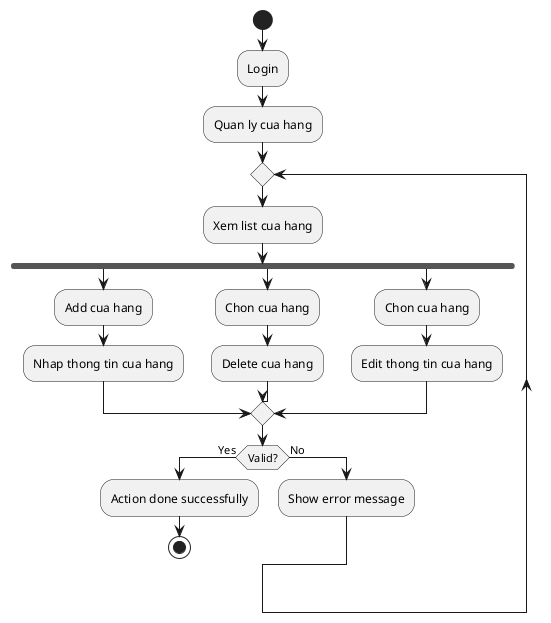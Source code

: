 @startuml QL cuahang

start
:Login;
:Quan ly cua hang;
repeat
:Xem list cua hang;
fork
:Add cua hang;
:Nhap thong tin cua hang;

fork again
:Chon cua hang;
:Delete cua hang;

fork again
:Chon cua hang;
:Edit thong tin cua hang;

end merge
if (Valid?) then (Yes)
:Action done successfully;
stop
else (No)
:Show error message;
